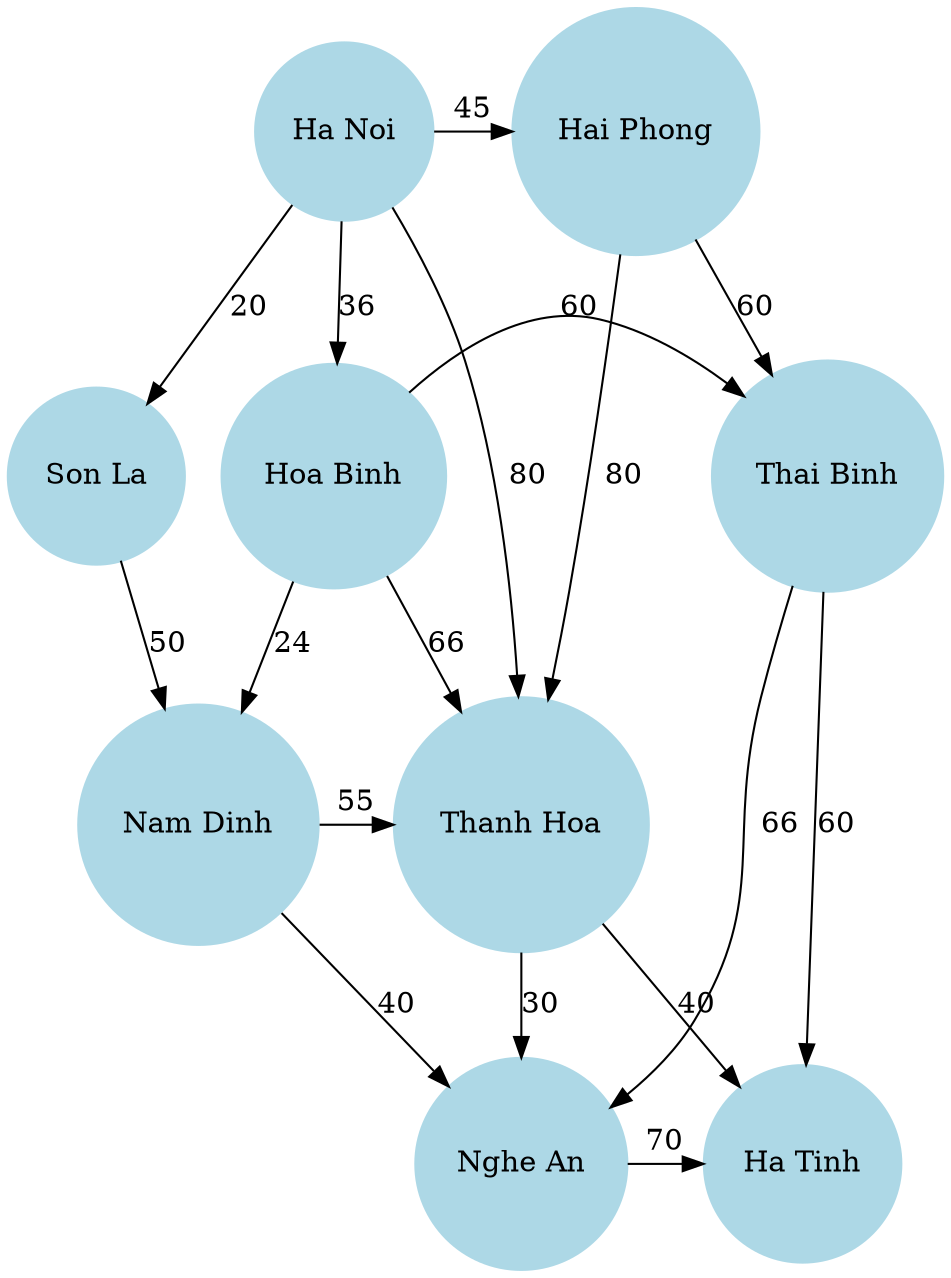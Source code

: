 digraph p2 {node [shape = circle , style=filled, color = lightblue]    {rank=same; "Ha Noi" "Hai Phong" ;}{rank=same; "Son La" "Hoa Binh" "Thai Binh";}{rank=same; "Thanh Hoa"  "Nam Dinh";}{rank=same; "Nghe An" "Ha Tinh";}"Ha Noi" -> "Hai Phong" [label = "45"]"Ha Noi" -> "Son La" [label = "20"]"Ha Noi" -> "Hoa Binh" [label = "36"]"Hoa Binh" -> "Thai Binh" [label = "60"]"Hoa Binh" -> "Thanh Hoa" [label = "66"]"Hai Phong" -> "Thai Binh" [label = "60"]"Hai Phong" -> "Thanh Hoa"[label = "80"]"Thanh Hoa" -> "Nghe An" [label = "30"]"Nam Dinh" -> "Thanh Hoa" [label = "55"]"Son La" -> "Nam Dinh" [label = "50"]"Thai Binh" -> "Nghe An" [label = "66"]"Nam Dinh" -> "Nghe An" [label = "40"]"Nghe An" -> "Ha Tinh" [label = "70"]"Thanh Hoa" -> "Ha Tinh" [label = "40"]"Ha Noi" -> "Thanh Hoa" [label = "80"]"Hoa Binh" -> "Nam Dinh" [label = "24"]"Thai Binh" -> "Ha Tinh" [label = "60"]}